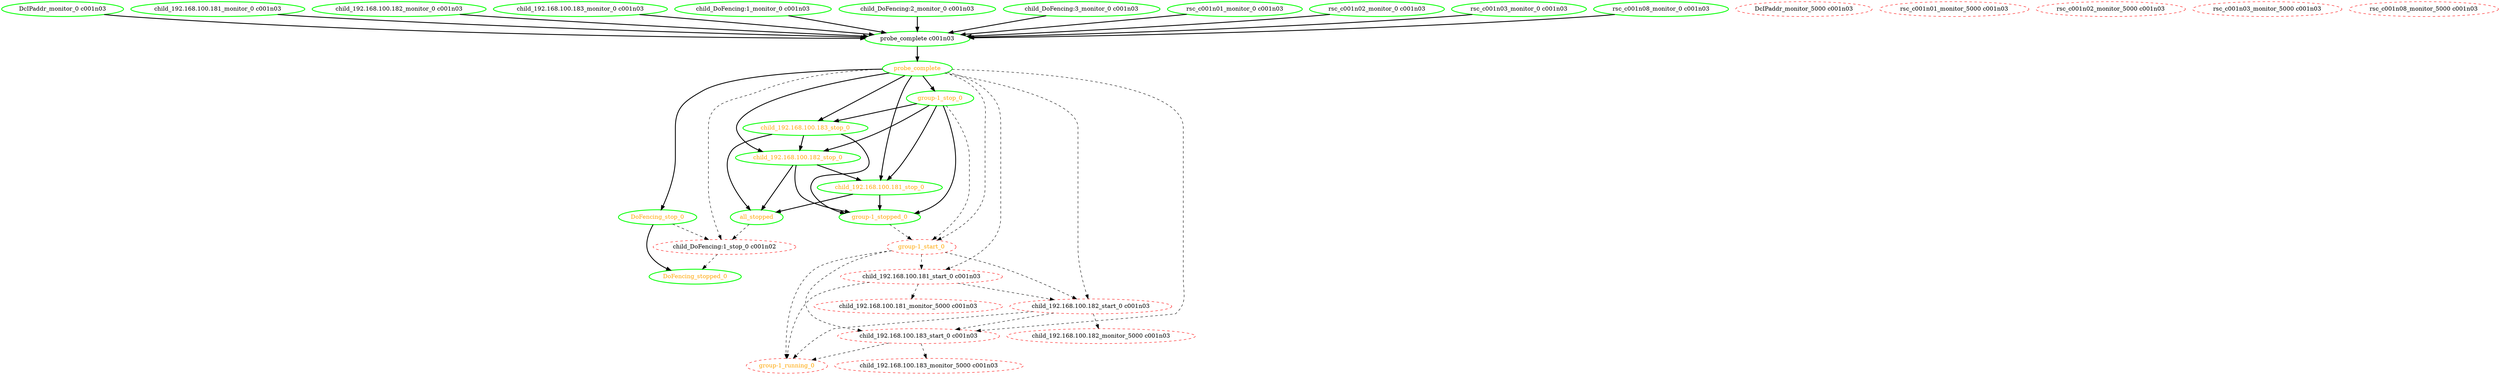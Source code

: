 digraph "g" {
"DcIPaddr_monitor_0 c001n03" -> "probe_complete c001n03" [ style = bold]
"DcIPaddr_monitor_0 c001n03" [ style=bold color="green" fontcolor="black"  ]
"DcIPaddr_monitor_5000 c001n03" [ style=dashed color="red" fontcolor="black"  ]
"DoFencing_stop_0" -> "DoFencing_stopped_0" [ style = bold]
"DoFencing_stop_0" -> "child_DoFencing:1_stop_0 c001n02" [ style = dashed]
"DoFencing_stop_0" [ style=bold color="green" fontcolor="orange"  ]
"DoFencing_stopped_0" [ style=bold color="green" fontcolor="orange"  ]
"all_stopped" -> "child_DoFencing:1_stop_0 c001n02" [ style = dashed]
"all_stopped" [ style=bold color="green" fontcolor="orange"  ]
"child_192.168.100.181_monitor_0 c001n03" -> "probe_complete c001n03" [ style = bold]
"child_192.168.100.181_monitor_0 c001n03" [ style=bold color="green" fontcolor="black"  ]
"child_192.168.100.181_monitor_5000 c001n03" [ style=dashed color="red" fontcolor="black"  ]
"child_192.168.100.181_start_0 c001n03" -> "child_192.168.100.181_monitor_5000 c001n03" [ style = dashed]
"child_192.168.100.181_start_0 c001n03" -> "child_192.168.100.182_start_0 c001n03" [ style = dashed]
"child_192.168.100.181_start_0 c001n03" -> "group-1_running_0" [ style = dashed]
"child_192.168.100.181_start_0 c001n03" [ style=dashed color="red" fontcolor="black"  ]
"child_192.168.100.181_stop_0" -> "all_stopped" [ style = bold]
"child_192.168.100.181_stop_0" -> "group-1_stopped_0" [ style = bold]
"child_192.168.100.181_stop_0" [ style=bold color="green" fontcolor="orange"  ]
"child_192.168.100.182_monitor_0 c001n03" -> "probe_complete c001n03" [ style = bold]
"child_192.168.100.182_monitor_0 c001n03" [ style=bold color="green" fontcolor="black"  ]
"child_192.168.100.182_monitor_5000 c001n03" [ style=dashed color="red" fontcolor="black"  ]
"child_192.168.100.182_start_0 c001n03" -> "child_192.168.100.182_monitor_5000 c001n03" [ style = dashed]
"child_192.168.100.182_start_0 c001n03" -> "child_192.168.100.183_start_0 c001n03" [ style = dashed]
"child_192.168.100.182_start_0 c001n03" -> "group-1_running_0" [ style = dashed]
"child_192.168.100.182_start_0 c001n03" [ style=dashed color="red" fontcolor="black"  ]
"child_192.168.100.182_stop_0" -> "all_stopped" [ style = bold]
"child_192.168.100.182_stop_0" -> "child_192.168.100.181_stop_0" [ style = bold]
"child_192.168.100.182_stop_0" -> "group-1_stopped_0" [ style = bold]
"child_192.168.100.182_stop_0" [ style=bold color="green" fontcolor="orange"  ]
"child_192.168.100.183_monitor_0 c001n03" -> "probe_complete c001n03" [ style = bold]
"child_192.168.100.183_monitor_0 c001n03" [ style=bold color="green" fontcolor="black"  ]
"child_192.168.100.183_monitor_5000 c001n03" [ style=dashed color="red" fontcolor="black"  ]
"child_192.168.100.183_start_0 c001n03" -> "child_192.168.100.183_monitor_5000 c001n03" [ style = dashed]
"child_192.168.100.183_start_0 c001n03" -> "group-1_running_0" [ style = dashed]
"child_192.168.100.183_start_0 c001n03" [ style=dashed color="red" fontcolor="black"  ]
"child_192.168.100.183_stop_0" -> "all_stopped" [ style = bold]
"child_192.168.100.183_stop_0" -> "child_192.168.100.182_stop_0" [ style = bold]
"child_192.168.100.183_stop_0" -> "group-1_stopped_0" [ style = bold]
"child_192.168.100.183_stop_0" [ style=bold color="green" fontcolor="orange"  ]
"child_DoFencing:1_monitor_0 c001n03" -> "probe_complete c001n03" [ style = bold]
"child_DoFencing:1_monitor_0 c001n03" [ style=bold color="green" fontcolor="black"  ]
"child_DoFencing:1_stop_0 c001n02" -> "DoFencing_stopped_0" [ style = dashed]
"child_DoFencing:1_stop_0 c001n02" [ style=dashed color="red" fontcolor="black"  ]
"child_DoFencing:2_monitor_0 c001n03" -> "probe_complete c001n03" [ style = bold]
"child_DoFencing:2_monitor_0 c001n03" [ style=bold color="green" fontcolor="black"  ]
"child_DoFencing:3_monitor_0 c001n03" -> "probe_complete c001n03" [ style = bold]
"child_DoFencing:3_monitor_0 c001n03" [ style=bold color="green" fontcolor="black"  ]
"group-1_running_0" [ style=dashed color="red" fontcolor="orange"  ]
"group-1_start_0" -> "child_192.168.100.181_start_0 c001n03" [ style = dashed]
"group-1_start_0" -> "child_192.168.100.182_start_0 c001n03" [ style = dashed]
"group-1_start_0" -> "child_192.168.100.183_start_0 c001n03" [ style = dashed]
"group-1_start_0" -> "group-1_running_0" [ style = dashed]
"group-1_start_0" [ style=dashed color="red" fontcolor="orange"  ]
"group-1_stop_0" -> "child_192.168.100.181_stop_0" [ style = bold]
"group-1_stop_0" -> "child_192.168.100.182_stop_0" [ style = bold]
"group-1_stop_0" -> "child_192.168.100.183_stop_0" [ style = bold]
"group-1_stop_0" -> "group-1_start_0" [ style = dashed]
"group-1_stop_0" -> "group-1_stopped_0" [ style = bold]
"group-1_stop_0" [ style=bold color="green" fontcolor="orange"  ]
"group-1_stopped_0" -> "group-1_start_0" [ style = dashed]
"group-1_stopped_0" [ style=bold color="green" fontcolor="orange"  ]
"probe_complete c001n03" -> "probe_complete" [ style = bold]
"probe_complete c001n03" [ style=bold color="green" fontcolor="black"  ]
"probe_complete" -> "DoFencing_stop_0" [ style = bold]
"probe_complete" -> "child_192.168.100.181_start_0 c001n03" [ style = dashed]
"probe_complete" -> "child_192.168.100.181_stop_0" [ style = bold]
"probe_complete" -> "child_192.168.100.182_start_0 c001n03" [ style = dashed]
"probe_complete" -> "child_192.168.100.182_stop_0" [ style = bold]
"probe_complete" -> "child_192.168.100.183_start_0 c001n03" [ style = dashed]
"probe_complete" -> "child_192.168.100.183_stop_0" [ style = bold]
"probe_complete" -> "child_DoFencing:1_stop_0 c001n02" [ style = dashed]
"probe_complete" -> "group-1_start_0" [ style = dashed]
"probe_complete" -> "group-1_stop_0" [ style = bold]
"probe_complete" [ style=bold color="green" fontcolor="orange"  ]
"rsc_c001n01_monitor_0 c001n03" -> "probe_complete c001n03" [ style = bold]
"rsc_c001n01_monitor_0 c001n03" [ style=bold color="green" fontcolor="black"  ]
"rsc_c001n01_monitor_5000 c001n03" [ style=dashed color="red" fontcolor="black"  ]
"rsc_c001n02_monitor_0 c001n03" -> "probe_complete c001n03" [ style = bold]
"rsc_c001n02_monitor_0 c001n03" [ style=bold color="green" fontcolor="black"  ]
"rsc_c001n02_monitor_5000 c001n03" [ style=dashed color="red" fontcolor="black"  ]
"rsc_c001n03_monitor_0 c001n03" -> "probe_complete c001n03" [ style = bold]
"rsc_c001n03_monitor_0 c001n03" [ style=bold color="green" fontcolor="black"  ]
"rsc_c001n03_monitor_5000 c001n03" [ style=dashed color="red" fontcolor="black"  ]
"rsc_c001n08_monitor_0 c001n03" -> "probe_complete c001n03" [ style = bold]
"rsc_c001n08_monitor_0 c001n03" [ style=bold color="green" fontcolor="black"  ]
"rsc_c001n08_monitor_5000 c001n03" [ style=dashed color="red" fontcolor="black"  ]
}
